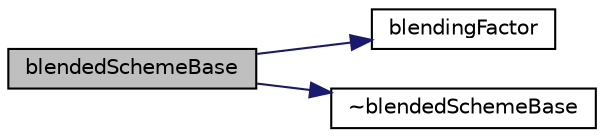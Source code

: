 digraph "blendedSchemeBase"
{
  bgcolor="transparent";
  edge [fontname="Helvetica",fontsize="10",labelfontname="Helvetica",labelfontsize="10"];
  node [fontname="Helvetica",fontsize="10",shape=record];
  rankdir="LR";
  Node1 [label="blendedSchemeBase",height=0.2,width=0.4,color="black", fillcolor="grey75", style="filled" fontcolor="black"];
  Node1 -> Node2 [color="midnightblue",fontsize="10",style="solid",fontname="Helvetica"];
  Node2 [label="blendingFactor",height=0.2,width=0.4,color="black",URL="$classFoam_1_1blendedSchemeBase.html#ab3344847ff4e1862692b7e849f5f22a8",tooltip="Return the face-based blending factor. "];
  Node1 -> Node3 [color="midnightblue",fontsize="10",style="solid",fontname="Helvetica"];
  Node3 [label="~blendedSchemeBase",height=0.2,width=0.4,color="black",URL="$classFoam_1_1blendedSchemeBase.html#a502297d511847833d6a1f25323856315",tooltip="Destructor. "];
}
